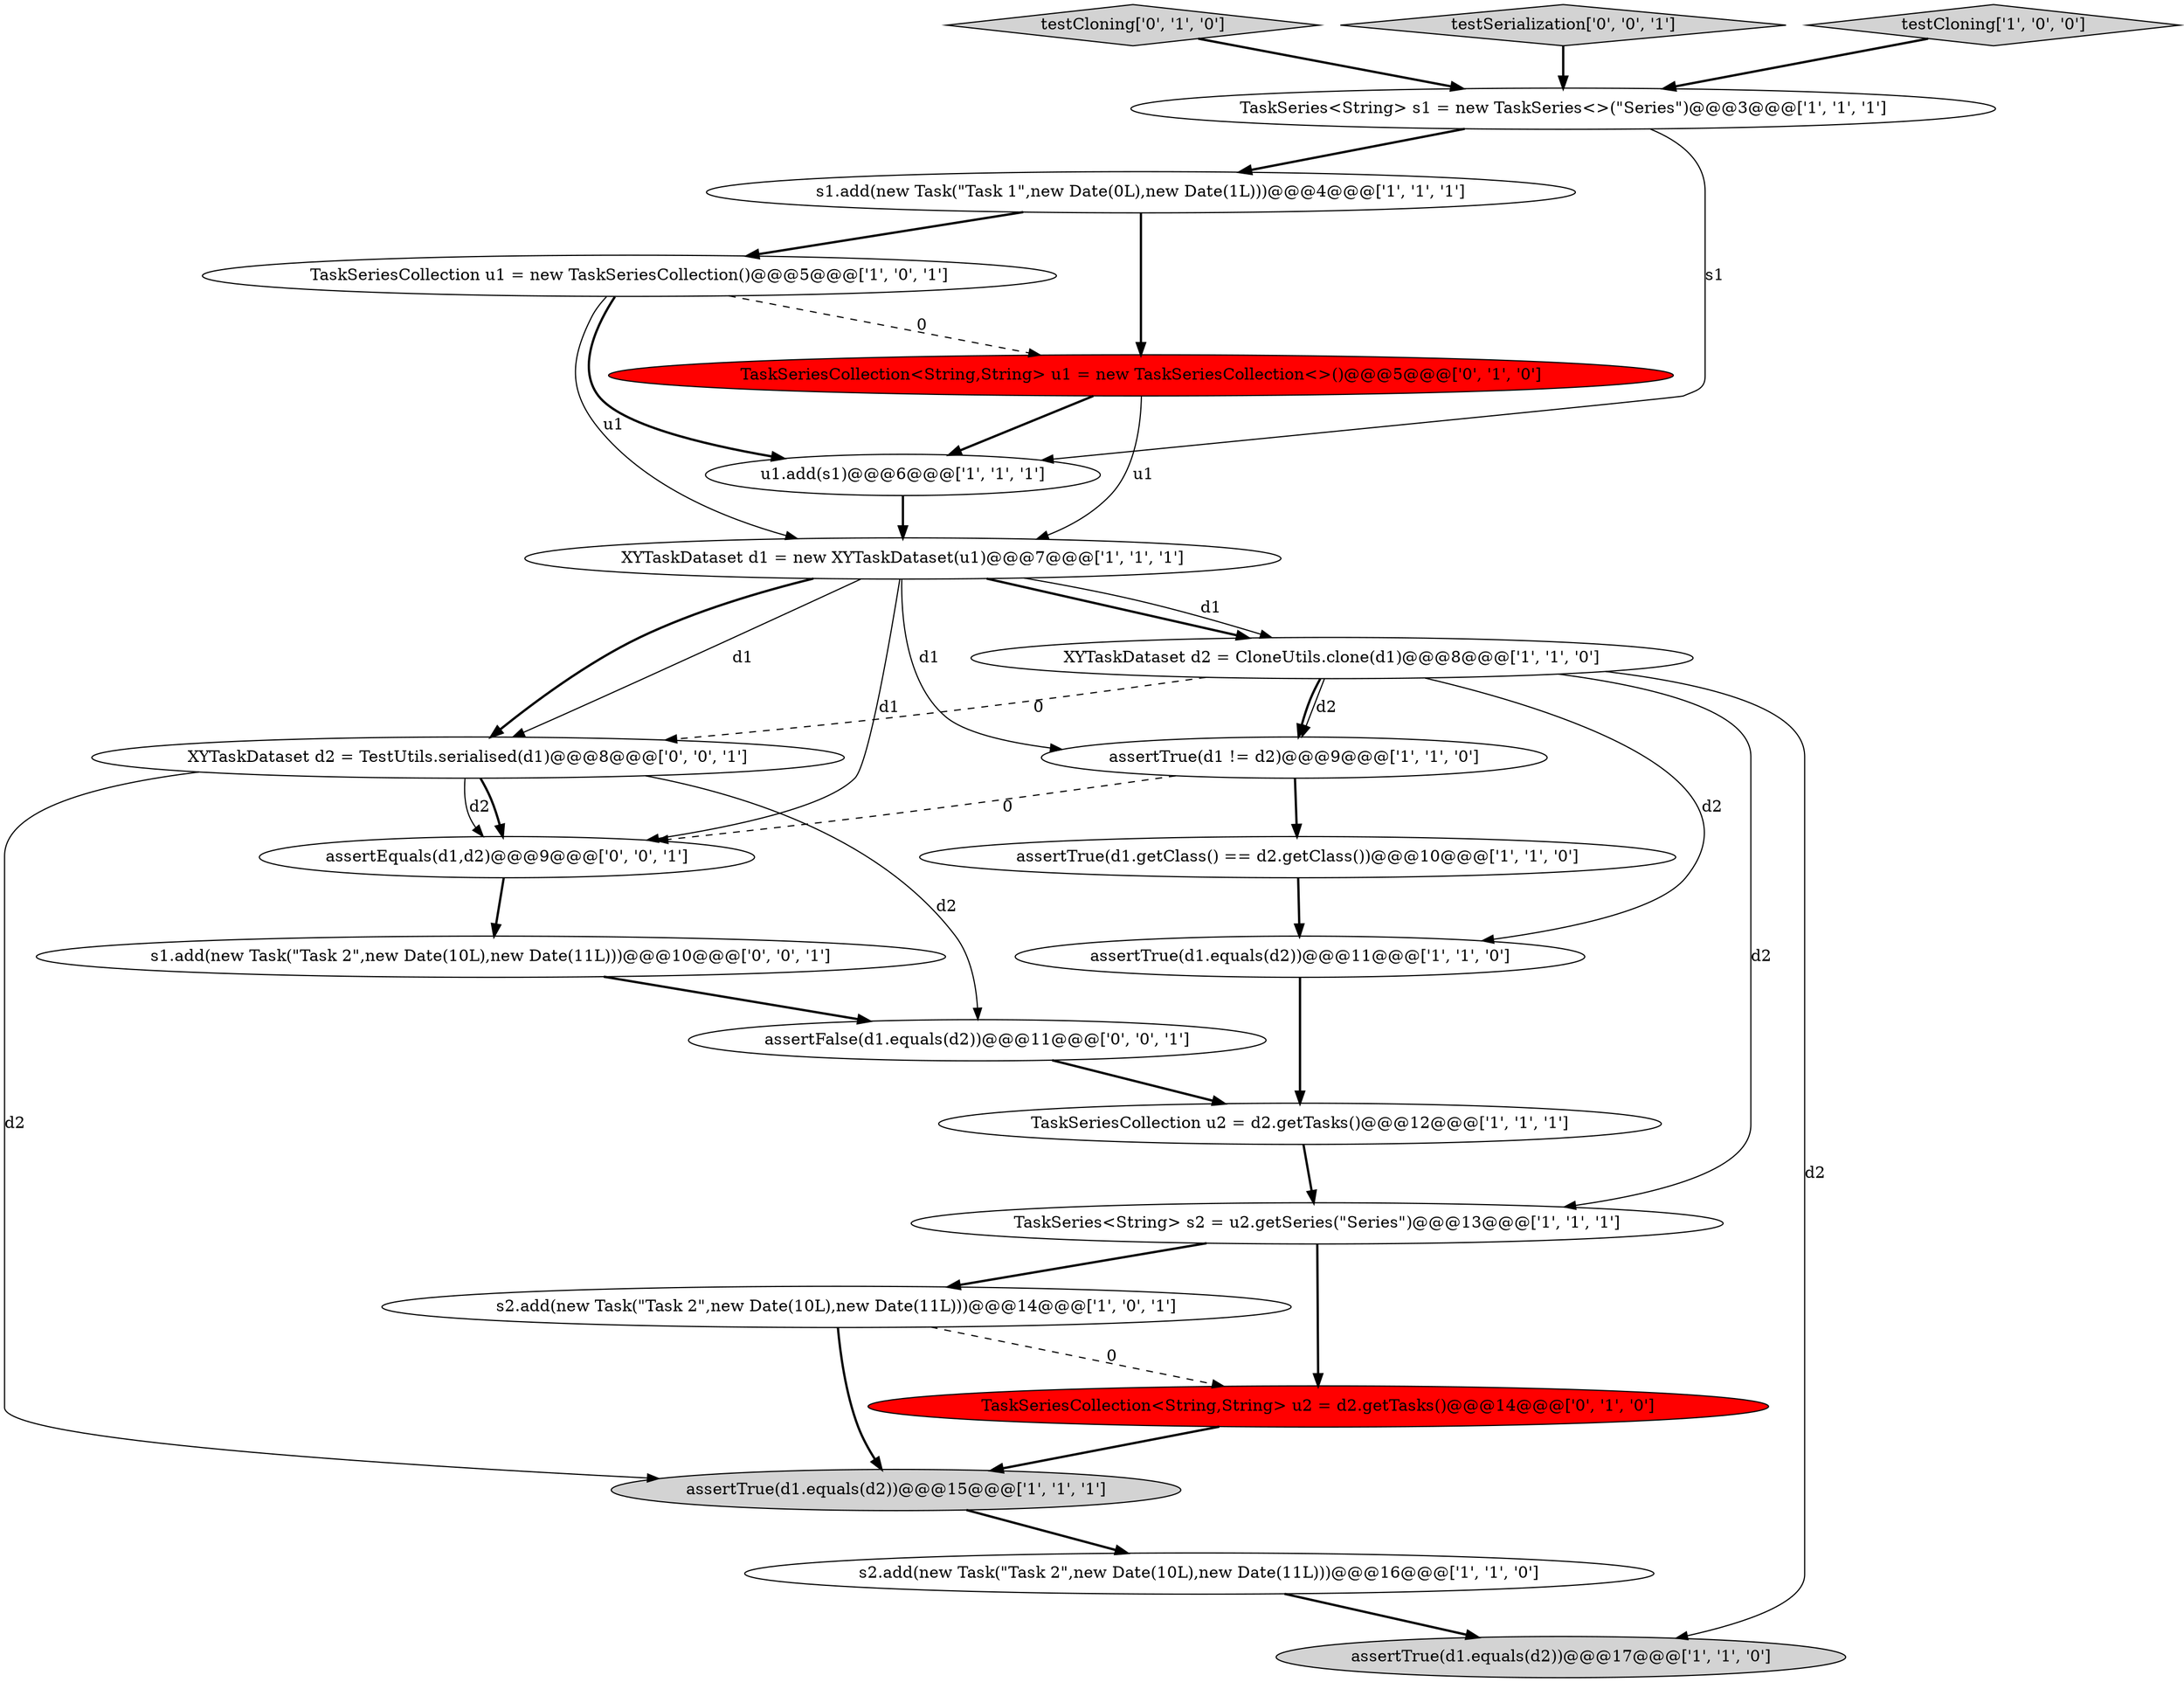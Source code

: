 digraph {
16 [style = filled, label = "testCloning['0', '1', '0']", fillcolor = lightgray, shape = diamond image = "AAA0AAABBB2BBB"];
9 [style = filled, label = "XYTaskDataset d1 = new XYTaskDataset(u1)@@@7@@@['1', '1', '1']", fillcolor = white, shape = ellipse image = "AAA0AAABBB1BBB"];
8 [style = filled, label = "s1.add(new Task(\"Task 1\",new Date(0L),new Date(1L)))@@@4@@@['1', '1', '1']", fillcolor = white, shape = ellipse image = "AAA0AAABBB1BBB"];
10 [style = filled, label = "assertTrue(d1 != d2)@@@9@@@['1', '1', '0']", fillcolor = white, shape = ellipse image = "AAA0AAABBB1BBB"];
13 [style = filled, label = "TaskSeries<String> s2 = u2.getSeries(\"Series\")@@@13@@@['1', '1', '1']", fillcolor = white, shape = ellipse image = "AAA0AAABBB1BBB"];
4 [style = filled, label = "XYTaskDataset d2 = CloneUtils.clone(d1)@@@8@@@['1', '1', '0']", fillcolor = white, shape = ellipse image = "AAA0AAABBB1BBB"];
2 [style = filled, label = "u1.add(s1)@@@6@@@['1', '1', '1']", fillcolor = white, shape = ellipse image = "AAA0AAABBB1BBB"];
6 [style = filled, label = "assertTrue(d1.equals(d2))@@@17@@@['1', '1', '0']", fillcolor = lightgray, shape = ellipse image = "AAA0AAABBB1BBB"];
5 [style = filled, label = "assertTrue(d1.equals(d2))@@@11@@@['1', '1', '0']", fillcolor = white, shape = ellipse image = "AAA0AAABBB1BBB"];
3 [style = filled, label = "TaskSeriesCollection u2 = d2.getTasks()@@@12@@@['1', '1', '1']", fillcolor = white, shape = ellipse image = "AAA0AAABBB1BBB"];
23 [style = filled, label = "XYTaskDataset d2 = TestUtils.serialised(d1)@@@8@@@['0', '0', '1']", fillcolor = white, shape = ellipse image = "AAA0AAABBB3BBB"];
17 [style = filled, label = "TaskSeriesCollection<String,String> u2 = d2.getTasks()@@@14@@@['0', '1', '0']", fillcolor = red, shape = ellipse image = "AAA1AAABBB2BBB"];
15 [style = filled, label = "s2.add(new Task(\"Task 2\",new Date(10L),new Date(11L)))@@@14@@@['1', '0', '1']", fillcolor = white, shape = ellipse image = "AAA0AAABBB1BBB"];
14 [style = filled, label = "s2.add(new Task(\"Task 2\",new Date(10L),new Date(11L)))@@@16@@@['1', '1', '0']", fillcolor = white, shape = ellipse image = "AAA0AAABBB1BBB"];
20 [style = filled, label = "testSerialization['0', '0', '1']", fillcolor = lightgray, shape = diamond image = "AAA0AAABBB3BBB"];
21 [style = filled, label = "s1.add(new Task(\"Task 2\",new Date(10L),new Date(11L)))@@@10@@@['0', '0', '1']", fillcolor = white, shape = ellipse image = "AAA0AAABBB3BBB"];
22 [style = filled, label = "assertFalse(d1.equals(d2))@@@11@@@['0', '0', '1']", fillcolor = white, shape = ellipse image = "AAA0AAABBB3BBB"];
19 [style = filled, label = "assertEquals(d1,d2)@@@9@@@['0', '0', '1']", fillcolor = white, shape = ellipse image = "AAA0AAABBB3BBB"];
18 [style = filled, label = "TaskSeriesCollection<String,String> u1 = new TaskSeriesCollection<>()@@@5@@@['0', '1', '0']", fillcolor = red, shape = ellipse image = "AAA1AAABBB2BBB"];
7 [style = filled, label = "testCloning['1', '0', '0']", fillcolor = lightgray, shape = diamond image = "AAA0AAABBB1BBB"];
1 [style = filled, label = "assertTrue(d1.getClass() == d2.getClass())@@@10@@@['1', '1', '0']", fillcolor = white, shape = ellipse image = "AAA0AAABBB1BBB"];
0 [style = filled, label = "TaskSeriesCollection u1 = new TaskSeriesCollection()@@@5@@@['1', '0', '1']", fillcolor = white, shape = ellipse image = "AAA0AAABBB1BBB"];
11 [style = filled, label = "assertTrue(d1.equals(d2))@@@15@@@['1', '1', '1']", fillcolor = lightgray, shape = ellipse image = "AAA0AAABBB1BBB"];
12 [style = filled, label = "TaskSeries<String> s1 = new TaskSeries<>(\"Series\")@@@3@@@['1', '1', '1']", fillcolor = white, shape = ellipse image = "AAA0AAABBB1BBB"];
1->5 [style = bold, label=""];
5->3 [style = bold, label=""];
4->10 [style = bold, label=""];
23->19 [style = solid, label="d2"];
9->23 [style = solid, label="d1"];
11->14 [style = bold, label=""];
7->12 [style = bold, label=""];
8->18 [style = bold, label=""];
10->19 [style = dashed, label="0"];
9->4 [style = bold, label=""];
0->2 [style = bold, label=""];
4->5 [style = solid, label="d2"];
2->9 [style = bold, label=""];
4->13 [style = solid, label="d2"];
18->2 [style = bold, label=""];
4->10 [style = solid, label="d2"];
23->11 [style = solid, label="d2"];
8->0 [style = bold, label=""];
9->23 [style = bold, label=""];
22->3 [style = bold, label=""];
0->9 [style = solid, label="u1"];
13->17 [style = bold, label=""];
23->22 [style = solid, label="d2"];
15->11 [style = bold, label=""];
9->10 [style = solid, label="d1"];
21->22 [style = bold, label=""];
9->4 [style = solid, label="d1"];
12->8 [style = bold, label=""];
23->19 [style = bold, label=""];
20->12 [style = bold, label=""];
12->2 [style = solid, label="s1"];
4->6 [style = solid, label="d2"];
3->13 [style = bold, label=""];
0->18 [style = dashed, label="0"];
15->17 [style = dashed, label="0"];
13->15 [style = bold, label=""];
10->1 [style = bold, label=""];
18->9 [style = solid, label="u1"];
4->23 [style = dashed, label="0"];
16->12 [style = bold, label=""];
14->6 [style = bold, label=""];
9->19 [style = solid, label="d1"];
17->11 [style = bold, label=""];
19->21 [style = bold, label=""];
}
